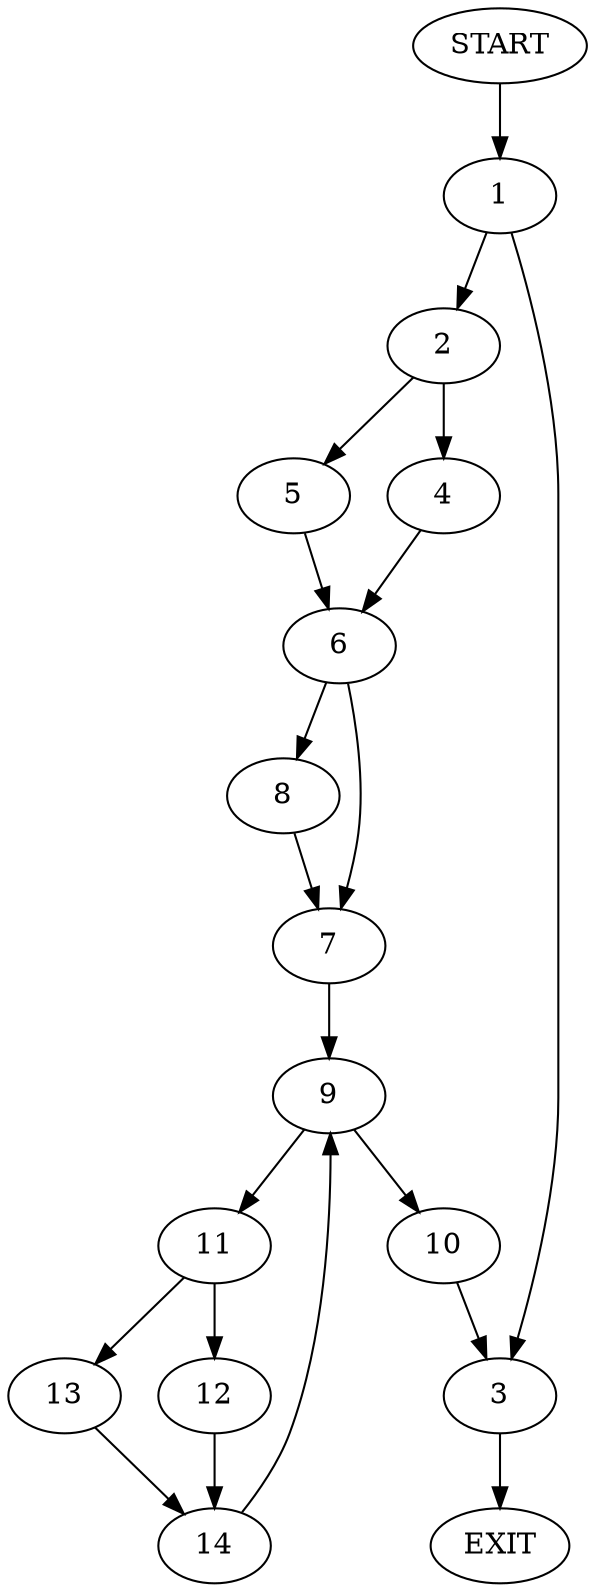 digraph {
0 [label="START"]
15 [label="EXIT"]
0 -> 1
1 -> 2
1 -> 3
3 -> 15
2 -> 4
2 -> 5
5 -> 6
4 -> 6
6 -> 7
6 -> 8
7 -> 9
8 -> 7
9 -> 10
9 -> 11
10 -> 3
11 -> 12
11 -> 13
12 -> 14
13 -> 14
14 -> 9
}

